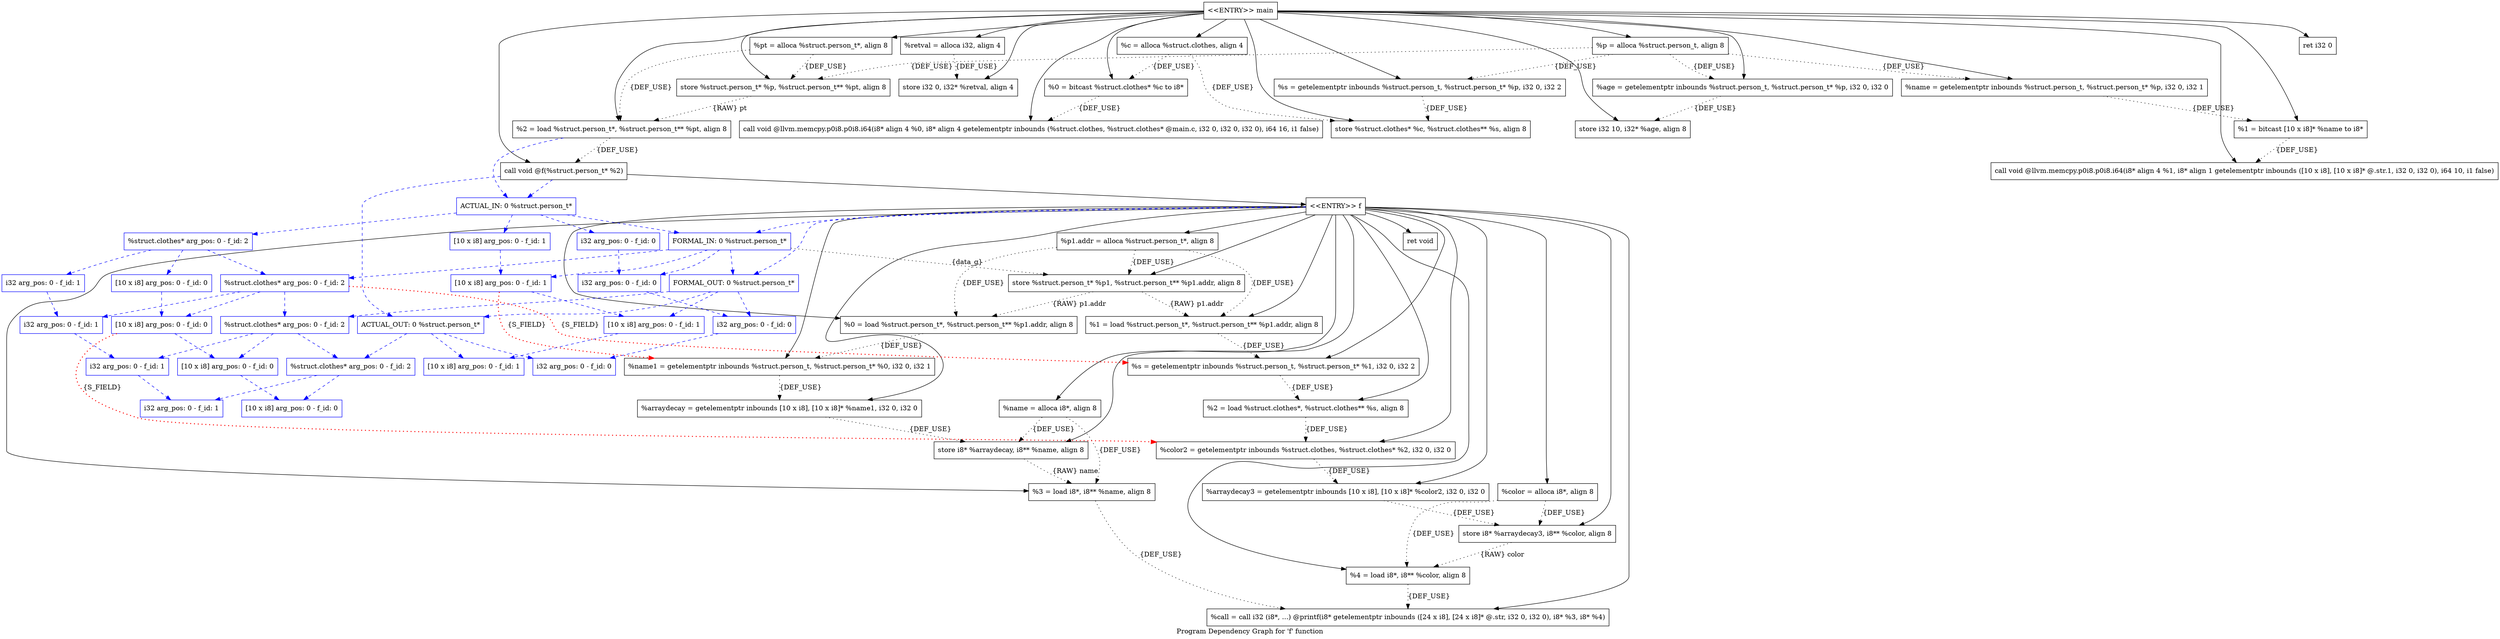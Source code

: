 digraph "Program Dependency Graph for 'f' function" {
	label="Program Dependency Graph for 'f' function";
graph [ splines=true ]
	Node0x80fb730 [shape=record,label="{  %p1.addr = alloca %struct.person_t*, align 8}"];
	Node0x80fb730 -> Node0x8100b00[style=dotted,label = "{DEF_USE}" ];
	Node0x80fb730 -> Node0x8100b70[style=dotted,label = "{DEF_USE}" ];
	Node0x80fb730 -> Node0x8100c40[style=dotted,label = "{DEF_USE}" ];
	Node0x8100b00 [shape=record,label="{  store %struct.person_t* %p1, %struct.person_t** %p1.addr, align 8}"];
	Node0x8100b00 -> Node0x8100b70[style=dotted,label = "{RAW} p1.addr"];
	Node0x8100b00 -> Node0x8100c40[style=dotted,label = "{RAW} p1.addr"];
	Node0x8100b70 [shape=record,label="{  %0 = load %struct.person_t*, %struct.person_t** %p1.addr, align 8}"];
	Node0x8100b70 -> Node0x8100c10[style=dotted,label = "{DEF_USE}" ];
	Node0x8100c40 [shape=record,label="{  %1 = load %struct.person_t*, %struct.person_t** %p1.addr, align 8}"];
	Node0x8100c40 -> Node0x80fe7c0[style=dotted,label = "{DEF_USE}" ];
	Node0x80fd940 [shape=record,label="{  %name = alloca i8*, align 8}"];
	Node0x80fd940 -> Node0x8100be0[style=dotted,label = "{DEF_USE}" ];
	Node0x80fd940 -> Node0x80fda00[style=dotted,label = "{DEF_USE}" ];
	Node0x8100be0 [shape=record,label="{  store i8* %arraydecay, i8** %name, align 8}"];
	Node0x8100be0 -> Node0x80fda00[style=dotted,label = "{RAW} name"];
	Node0x80fda00 [shape=record,label="{  %3 = load i8*, i8** %name, align 8}"];
	Node0x80fda00 -> Node0x80fea40[style=dotted,label = "{DEF_USE}" ];
	Node0x80fdaa0 [shape=record,label="{  %color = alloca i8*, align 8}"];
	Node0x80fdaa0 -> Node0x80fdb10[style=dotted,label = "{DEF_USE}" ];
	Node0x80fdaa0 -> Node0x80fdc10[style=dotted,label = "{DEF_USE}" ];
	Node0x80fdb10 [shape=record,label="{  store i8* %arraydecay3, i8** %color, align 8}"];
	Node0x80fdb10 -> Node0x80fdc10[style=dotted,label = "{RAW} color"];
	Node0x80fdc10 [shape=record,label="{  %4 = load i8*, i8** %color, align 8}"];
	Node0x80fdc10 -> Node0x80fea40[style=dotted,label = "{DEF_USE}" ];
	Node0x8100c10 [shape=record,label="{  %name1 = getelementptr inbounds %struct.person_t, %struct.person_t* %0, i32 0, i32 1}"];
	Node0x8100c10 -> Node0x80fe730[style=dotted,label = "{DEF_USE}" ];
	Node0x80fe730 [shape=record,label="{  %arraydecay = getelementptr inbounds [10 x i8], [10 x i8]* %name1, i32 0, i32 0}"];
	Node0x80fe730 -> Node0x8100be0[style=dotted,label = "{DEF_USE}" ];
	Node0x80fe7c0 [shape=record,label="{  %s = getelementptr inbounds %struct.person_t, %struct.person_t* %1, i32 0, i32 2}"];
	Node0x80fe7c0 -> Node0x80fe850[style=dotted,label = "{DEF_USE}" ];
	Node0x80fe850 [shape=record,label="{  %2 = load %struct.clothes*, %struct.clothes** %s, align 8}"];
	Node0x80fe850 -> Node0x80fe8e0[style=dotted,label = "{DEF_USE}" ];
	Node0x80fe8e0 [shape=record,label="{  %color2 = getelementptr inbounds %struct.clothes, %struct.clothes* %2, i32 0, i32 0}"];
	Node0x80fe8e0 -> Node0x80fe970[style=dotted,label = "{DEF_USE}" ];
	Node0x80fe970 [shape=record,label="{  %arraydecay3 = getelementptr inbounds [10 x i8], [10 x i8]* %color2, i32 0, i32 0}"];
	Node0x80fe970 -> Node0x80fdb10[style=dotted,label = "{DEF_USE}" ];
	Node0x80fea40 [shape=record,label="{  %call = call i32 (i8*, ...) @printf(i8* getelementptr inbounds ([24 x i8], [24 x i8]* @.str, i32 0, i32 0), i8* %3, i8* %4)}"];
	Node0x80fef10 [shape=record,label="{\<\<ENTRY\>\> f}"];
	Node0x80fef10 -> Node0x80fb730;
	Node0x80fef10 -> Node0x80fd940;
	Node0x80fef10 -> Node0x80fdaa0;
	Node0x80fef10 -> Node0x8100b00;
	Node0x80fef10 -> Node0x8100b70;
	Node0x80fef10 -> Node0x8100c10;
	Node0x80fef10 -> Node0x80fe730;
	Node0x80fef10 -> Node0x8100be0;
	Node0x80fef10 -> Node0x8100c40;
	Node0x80fef10 -> Node0x80fe7c0;
	Node0x80fef10 -> Node0x80fe850;
	Node0x80fef10 -> Node0x80fe8e0;
	Node0x80fef10 -> Node0x80fe970;
	Node0x80fef10 -> Node0x80fdb10;
	Node0x80fef10 -> Node0x80fda00;
	Node0x80fef10 -> Node0x80fdc10;
	Node0x80fef10 -> Node0x80fea40;
	Node0x80fef10 -> Node0x80fef80;
	Node0x80fef10 -> Node0x8103f00[style=dashed, color="blue"];
	Node0x80fef10 -> Node0x81041f0[style=dashed, color="blue"];
	Node0x80fef80 [shape=record,label="{  ret void}"];
	Node0x81013d0 [shape=record,label="{  %retval = alloca i32, align 4}"];
	Node0x81013d0 -> Node0x8101bc0[style=dotted,label = "{DEF_USE}" ];
	Node0x8101bc0 [shape=record,label="{  store i32 0, i32* %retval, align 4}"];
	Node0x8101c60 [shape=record,label="{  %c = alloca %struct.clothes, align 4}"];
	Node0x8101c60 -> Node0x8101cd0[style=dotted,label = "{DEF_USE}" ];
	Node0x8101c60 -> Node0x8101d40[style=dotted,label = "{DEF_USE}" ];
	Node0x8101cd0 [shape=record,label="{  %0 = bitcast %struct.clothes* %c to i8*}"];
	Node0x8101cd0 -> Node0x80ffca0[style=dotted,label = "{DEF_USE}" ];
	Node0x8101d40 [shape=record,label="{  store %struct.clothes* %c, %struct.clothes** %s, align 8}"];
	Node0x8101c30 [shape=record,label="{  %p = alloca %struct.person_t, align 8}"];
	Node0x8101c30 -> Node0x8101e70[style=dotted,label = "{DEF_USE}" ];
	Node0x8101c30 -> Node0x8101ee0[style=dotted,label = "{DEF_USE}" ];
	Node0x8101c30 -> Node0x80ffba0[style=dotted,label = "{DEF_USE}" ];
	Node0x8101c30 -> Node0x80ffb70[style=dotted,label = "{DEF_USE}" ];
	Node0x8101e70 [shape=record,label="{  %age = getelementptr inbounds %struct.person_t, %struct.person_t* %p, i32 0, i32 0}"];
	Node0x8101e70 -> Node0x80ffe20[style=dotted,label = "{DEF_USE}" ];
	Node0x8101ee0 [shape=record,label="{  %name = getelementptr inbounds %struct.person_t, %struct.person_t* %p, i32 0, i32 1}"];
	Node0x8101ee0 -> Node0x80fead0[style=dotted,label = "{DEF_USE}" ];
	Node0x80ffba0 [shape=record,label="{  %s = getelementptr inbounds %struct.person_t, %struct.person_t* %p, i32 0, i32 2}"];
	Node0x80ffba0 -> Node0x8101d40[style=dotted,label = "{DEF_USE}" ];
	Node0x80ffb70 [shape=record,label="{  store %struct.person_t* %p, %struct.person_t** %pt, align 8}"];
	Node0x80ffb70 -> Node0x80ffd40[style=dotted,label = "{RAW} pt"];
	Node0x80ffcd0 [shape=record,label="{  %pt = alloca %struct.person_t*, align 8}"];
	Node0x80ffcd0 -> Node0x80ffb70[style=dotted,label = "{DEF_USE}" ];
	Node0x80ffcd0 -> Node0x80ffd40[style=dotted,label = "{DEF_USE}" ];
	Node0x80ffd40 [shape=record,label="{  %2 = load %struct.person_t*, %struct.person_t** %pt, align 8}"];
	Node0x80ffd40 -> Node0x80feb90[style=dotted,label = "{DEF_USE}" ];
	Node0x80ffd40 -> Node0x8105670[style=dashed, color="blue"];
	Node0x80ffca0 [shape=record,label="{  call void @llvm.memcpy.p0i8.p0i8.i64(i8* align 4 %0, i8* align 4 getelementptr inbounds (%struct.clothes, %struct.clothes* @main.c, i32 0, i32 0, i32 0), i64 16, i1 false)}"];
	Node0x80ffe20 [shape=record,label="{  store i32 10, i32* %age, align 8}"];
	Node0x80fead0 [shape=record,label="{  %1 = bitcast [10 x i8]* %name to i8*}"];
	Node0x80fead0 -> Node0x80feb60[style=dotted,label = "{DEF_USE}" ];
	Node0x80feb60 [shape=record,label="{  call void @llvm.memcpy.p0i8.p0i8.i64(i8* align 4 %1, i8* align 1 getelementptr inbounds ([10 x i8], [10 x i8]* @.str.1, i32 0, i32 0), i64 10, i1 false)}"];
	Node0x80feb90 [shape=record,label="{  call void @f(%struct.person_t* %2)}"];
	Node0x80feb90 -> Node0x80fef10;
	Node0x80feb90 -> Node0x8105670[style=dashed, color="blue"];
	Node0x80feb90 -> Node0x8106030[style=dashed, color="blue"];
	Node0x8103f00 [shape=record,color="blue",label="{FORMAL_IN: 0 %struct.person_t*}"];
	Node0x8103f00 -> Node0x8103f70[style=dashed, color="blue"];
	Node0x8103f00 -> Node0x8104000[style=dashed, color="blue"];
	Node0x8103f00 -> Node0x81040a0[style=dashed, color="blue"];
	Node0x8103f00 -> Node0x81041f0[style=dashed, color="blue"];
	Node0x8103f00 -> Node0x8100b00[style=dotted, label = "{data_g}"];
	Node0x8103f70 [shape=record,color="blue",label="{i32 arg_pos: 0 - f_id: 0}"];
	Node0x8103f70 -> Node0x8104260[style=dashed, color="blue"];
	Node0x8104000 [shape=record,color="blue",label="{[10 x i8] arg_pos: 0 - f_id: 1}"];
	Node0x8104000 -> Node0x81042d0[style=dashed, color="blue"];
	Node0x8104000 -> Node0x8100c10[style=dotted, label="{S_FIELD}", color="red", penwidth="2.0"];
	Node0x81040a0 [shape=record,color="blue",label="{%struct.clothes* arg_pos: 0 - f_id: 2}"];
	Node0x81040a0 -> Node0x8104070[style=dashed, color="blue"];
	Node0x81040a0 -> Node0x8104150[style=dashed, color="blue"];
	Node0x81040a0 -> Node0x8104370[style=dashed, color="blue"];
	Node0x81040a0 -> Node0x80fe7c0[style=dotted, label="{S_FIELD}", color="red", penwidth="2.0"];
	Node0x8104070 [shape=record,color="blue",label="{[10 x i8] arg_pos: 0 - f_id: 0}"];
	Node0x8104070 -> Node0x8104340[style=dashed, color="blue"];
	Node0x8104070 -> Node0x80fe8e0[style=dotted, label="{S_FIELD}", color="red", penwidth="2.0"];
	Node0x8104150 [shape=record,color="blue",label="{i32 arg_pos: 0 - f_id: 1}"];
	Node0x8104150 -> Node0x8104470[style=dashed, color="blue"];
	Node0x81041f0 [shape=record,color="blue",label="{FORMAL_OUT: 0 %struct.person_t*}"];
	Node0x81041f0 -> Node0x8104260[style=dashed, color="blue"];
	Node0x81041f0 -> Node0x81042d0[style=dashed, color="blue"];
	Node0x81041f0 -> Node0x8104370[style=dashed, color="blue"];
	Node0x81041f0 -> Node0x8106030[style=dashed, color="blue"];
	Node0x8104260 [shape=record,color="blue",label="{i32 arg_pos: 0 - f_id: 0}"];
	Node0x8104260 -> Node0x81060a0[style=dashed, color="blue"];
	Node0x81042d0 [shape=record,color="blue",label="{[10 x i8] arg_pos: 0 - f_id: 1}"];
	Node0x81042d0 -> Node0x8106110[style=dashed, color="blue"];
	Node0x8104370 [shape=record,color="blue",label="{%struct.clothes* arg_pos: 0 - f_id: 2}"];
	Node0x8104370 -> Node0x8104340[style=dashed, color="blue"];
	Node0x8104370 -> Node0x8104470[style=dashed, color="blue"];
	Node0x8104370 -> Node0x81061b0[style=dashed, color="blue"];
	Node0x8104340 [shape=record,color="blue",label="{[10 x i8] arg_pos: 0 - f_id: 0}"];
	Node0x8104340 -> Node0x8106180[style=dashed, color="blue"];
	Node0x8104470 [shape=record,color="blue",label="{i32 arg_pos: 0 - f_id: 1}"];
	Node0x8104470 -> Node0x81062b0[style=dashed, color="blue"];
	Node0x8105670 [shape=record,color="blue",label="{ACTUAL_IN: 0 %struct.person_t*}"];
	Node0x8105670 -> Node0x8105710[style=dashed, color="blue"];
	Node0x8105670 -> Node0x8105780[style=dashed, color="blue"];
	Node0x8105670 -> Node0x8105820[style=dashed, color="blue"];
	Node0x8105670 -> Node0x8103f00[style=dashed, color="blue"];
	Node0x8105710 [shape=record,color="blue",label="{i32 arg_pos: 0 - f_id: 0}"];
	Node0x8105710 -> Node0x8103f70[style=dashed, color="blue"];
	Node0x8105780 [shape=record,color="blue",label="{[10 x i8] arg_pos: 0 - f_id: 1}"];
	Node0x8105780 -> Node0x8104000[style=dashed, color="blue"];
	Node0x8105820 [shape=record,color="blue",label="{%struct.clothes* arg_pos: 0 - f_id: 2}"];
	Node0x8105820 -> Node0x81057f0[style=dashed, color="blue"];
	Node0x8105820 -> Node0x81058e0[style=dashed, color="blue"];
	Node0x8105820 -> Node0x81040a0[style=dashed, color="blue"];
	Node0x81057f0 [shape=record,color="blue",label="{[10 x i8] arg_pos: 0 - f_id: 0}"];
	Node0x81057f0 -> Node0x8104070[style=dashed, color="blue"];
	Node0x81058e0 [shape=record,color="blue",label="{i32 arg_pos: 0 - f_id: 1}"];
	Node0x81058e0 -> Node0x8104150[style=dashed, color="blue"];
	Node0x8106030 [shape=record,color="blue",label="{ACTUAL_OUT: 0 %struct.person_t*}"];
	Node0x8106030 -> Node0x81060a0[style=dashed, color="blue"];
	Node0x8106030 -> Node0x8106110[style=dashed, color="blue"];
	Node0x8106030 -> Node0x81061b0[style=dashed, color="blue"];
	Node0x81060a0 [shape=record,color="blue",label="{i32 arg_pos: 0 - f_id: 0}"];
	Node0x8106110 [shape=record,color="blue",label="{[10 x i8] arg_pos: 0 - f_id: 1}"];
	Node0x81061b0 [shape=record,color="blue",label="{%struct.clothes* arg_pos: 0 - f_id: 2}"];
	Node0x81061b0 -> Node0x8106180[style=dashed, color="blue"];
	Node0x81061b0 -> Node0x81062b0[style=dashed, color="blue"];
	Node0x8106180 [shape=record,color="blue",label="{[10 x i8] arg_pos: 0 - f_id: 0}"];
	Node0x81062b0 [shape=record,color="blue",label="{i32 arg_pos: 0 - f_id: 1}"];
	Node0x8106000 [shape=record,label="{\<\<ENTRY\>\> main}"];
	Node0x8106000 -> Node0x81013d0;
	Node0x8106000 -> Node0x8101c60;
	Node0x8106000 -> Node0x8101c30;
	Node0x8106000 -> Node0x80ffcd0;
	Node0x8106000 -> Node0x8101bc0;
	Node0x8106000 -> Node0x8101cd0;
	Node0x8106000 -> Node0x80ffca0;
	Node0x8106000 -> Node0x8101e70;
	Node0x8106000 -> Node0x80ffe20;
	Node0x8106000 -> Node0x8101ee0;
	Node0x8106000 -> Node0x80fead0;
	Node0x8106000 -> Node0x80feb60;
	Node0x8106000 -> Node0x80ffba0;
	Node0x8106000 -> Node0x8101d40;
	Node0x8106000 -> Node0x80ffb70;
	Node0x8106000 -> Node0x80ffd40;
	Node0x8106000 -> Node0x80feb90;
	Node0x8106000 -> Node0x8106350;
	Node0x8106350 [shape=record,label="{  ret i32 0}"];
}
